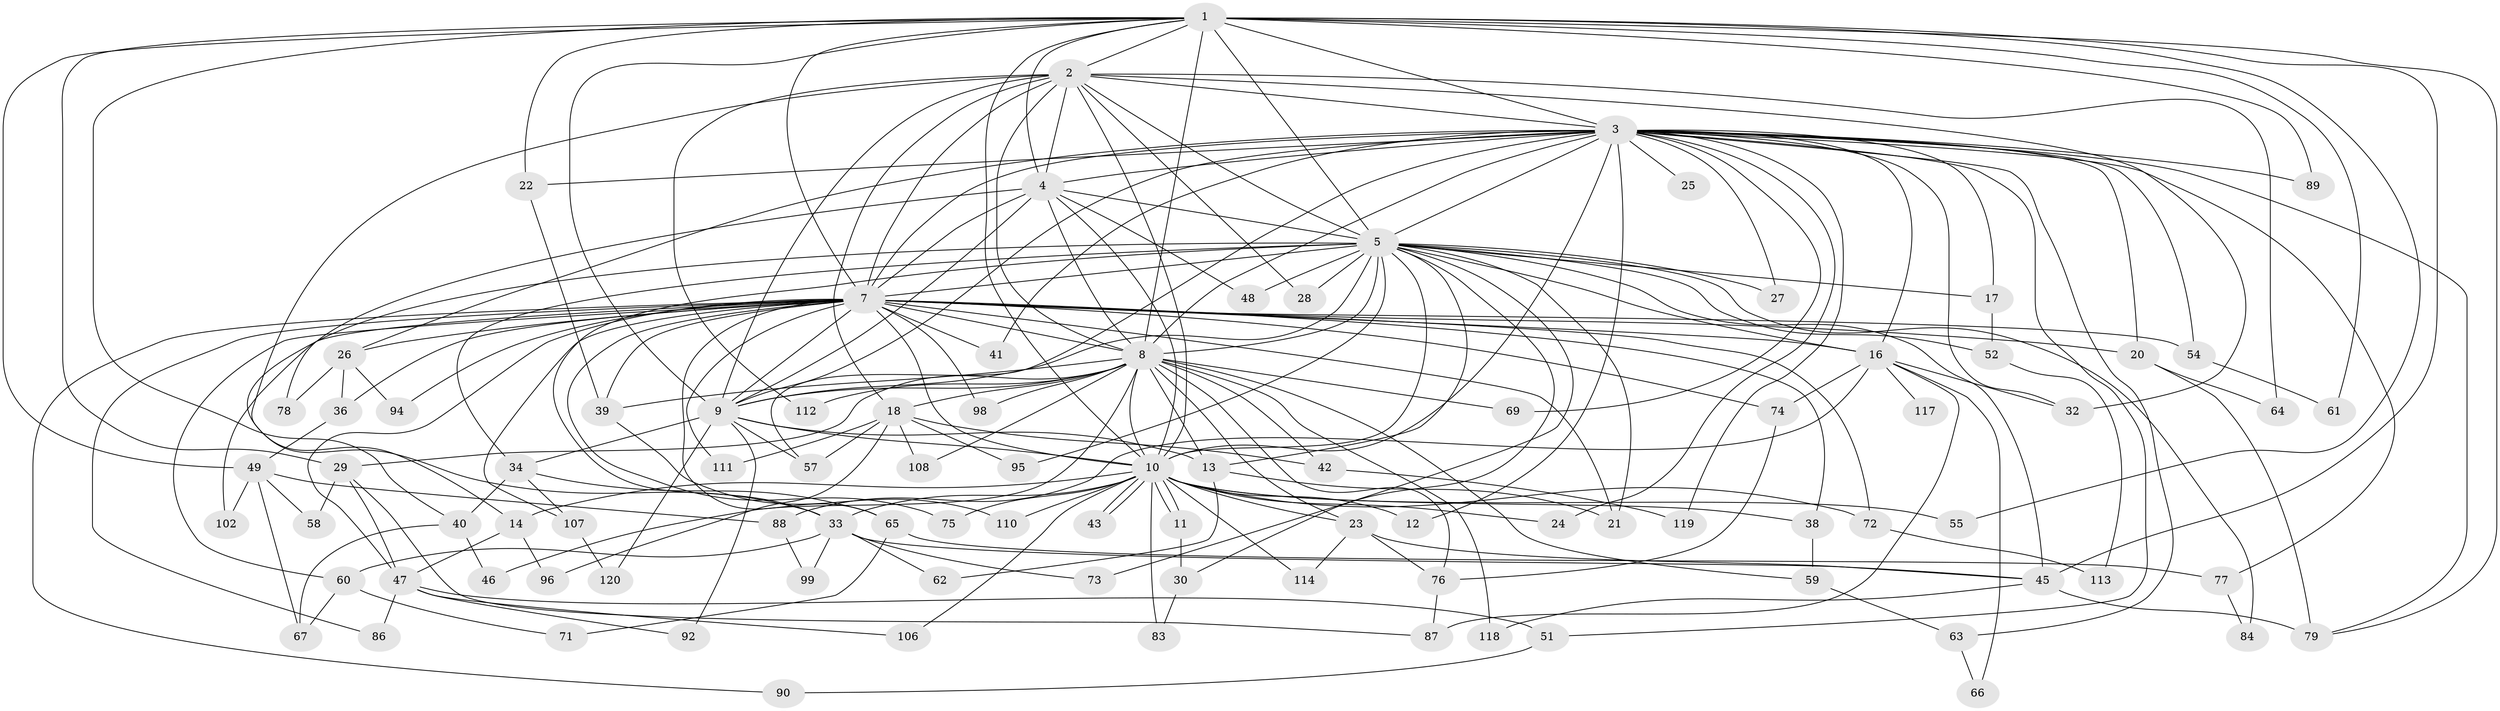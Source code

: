 // original degree distribution, {17: 0.025, 12: 0.008333333333333333, 29: 0.008333333333333333, 24: 0.008333333333333333, 33: 0.008333333333333333, 21: 0.008333333333333333, 15: 0.008333333333333333, 28: 0.008333333333333333, 3: 0.20833333333333334, 4: 0.11666666666666667, 5: 0.03333333333333333, 6: 0.03333333333333333, 8: 0.008333333333333333, 2: 0.5, 7: 0.016666666666666666}
// Generated by graph-tools (version 1.1) at 2025/41/03/06/25 10:41:34]
// undirected, 93 vertices, 217 edges
graph export_dot {
graph [start="1"]
  node [color=gray90,style=filled];
  1 [super="+19"];
  2 [super="+116"];
  3 [super="+6"];
  4 [super="+56"];
  5 [super="+101"];
  7 [super="+82"];
  8 [super="+15"];
  9 [super="+80"];
  10 [super="+97"];
  11;
  12 [super="+53"];
  13 [super="+35"];
  14;
  16 [super="+70"];
  17;
  18 [super="+104"];
  20 [super="+81"];
  21 [super="+100"];
  22;
  23 [super="+50"];
  24;
  25;
  26 [super="+31"];
  27;
  28;
  29 [super="+115"];
  30;
  32 [super="+91"];
  33 [super="+44"];
  34 [super="+37"];
  36;
  38;
  39 [super="+85"];
  40;
  41;
  42;
  43;
  45 [super="+68"];
  46;
  47 [super="+109"];
  48;
  49;
  51;
  52;
  54;
  55;
  57;
  58;
  59;
  60;
  61;
  62;
  63;
  64;
  65;
  66;
  67 [super="+105"];
  69;
  71;
  72;
  73;
  74 [super="+103"];
  75;
  76;
  77;
  78;
  79 [super="+93"];
  83;
  84;
  86;
  87;
  88;
  89;
  90;
  92;
  94;
  95;
  96;
  98;
  99;
  102;
  106;
  107;
  108;
  110;
  111;
  112;
  113;
  114;
  117;
  118;
  119;
  120;
  1 -- 2;
  1 -- 3 [weight=2];
  1 -- 4;
  1 -- 5 [weight=2];
  1 -- 7;
  1 -- 8;
  1 -- 9;
  1 -- 10;
  1 -- 22;
  1 -- 29;
  1 -- 40;
  1 -- 49;
  1 -- 61;
  1 -- 89;
  1 -- 55;
  1 -- 79;
  1 -- 45;
  2 -- 3 [weight=2];
  2 -- 4;
  2 -- 5;
  2 -- 7;
  2 -- 8 [weight=2];
  2 -- 9 [weight=2];
  2 -- 10;
  2 -- 18;
  2 -- 28;
  2 -- 64;
  2 -- 112;
  2 -- 33;
  2 -- 32;
  3 -- 4 [weight=2];
  3 -- 5 [weight=2];
  3 -- 7 [weight=2];
  3 -- 8 [weight=2];
  3 -- 9 [weight=2];
  3 -- 10 [weight=3];
  3 -- 16;
  3 -- 22;
  3 -- 25 [weight=2];
  3 -- 41;
  3 -- 57;
  3 -- 77;
  3 -- 89;
  3 -- 69;
  3 -- 12;
  3 -- 17;
  3 -- 20;
  3 -- 24;
  3 -- 26 [weight=2];
  3 -- 27;
  3 -- 32;
  3 -- 51;
  3 -- 54;
  3 -- 119;
  3 -- 63;
  3 -- 79;
  4 -- 5 [weight=2];
  4 -- 7;
  4 -- 8;
  4 -- 9;
  4 -- 10;
  4 -- 48;
  4 -- 78;
  5 -- 7;
  5 -- 8;
  5 -- 9;
  5 -- 10;
  5 -- 13;
  5 -- 14;
  5 -- 17;
  5 -- 21;
  5 -- 27;
  5 -- 28;
  5 -- 30;
  5 -- 33 [weight=2];
  5 -- 34 [weight=2];
  5 -- 45;
  5 -- 48;
  5 -- 52;
  5 -- 73;
  5 -- 84;
  5 -- 95;
  5 -- 16;
  7 -- 8 [weight=2];
  7 -- 9;
  7 -- 10 [weight=2];
  7 -- 16;
  7 -- 20;
  7 -- 26;
  7 -- 36;
  7 -- 38;
  7 -- 39;
  7 -- 41;
  7 -- 47;
  7 -- 54;
  7 -- 60;
  7 -- 65;
  7 -- 72;
  7 -- 74;
  7 -- 75;
  7 -- 86;
  7 -- 90;
  7 -- 94;
  7 -- 98;
  7 -- 102;
  7 -- 107;
  7 -- 111;
  7 -- 21;
  8 -- 9;
  8 -- 10;
  8 -- 13;
  8 -- 23;
  8 -- 29;
  8 -- 39;
  8 -- 42;
  8 -- 46;
  8 -- 76;
  8 -- 98;
  8 -- 108;
  8 -- 112;
  8 -- 118;
  8 -- 18;
  8 -- 69;
  8 -- 59;
  9 -- 10;
  9 -- 34;
  9 -- 57;
  9 -- 92;
  9 -- 120;
  9 -- 13;
  10 -- 11;
  10 -- 11;
  10 -- 12;
  10 -- 14;
  10 -- 23;
  10 -- 24;
  10 -- 33;
  10 -- 38;
  10 -- 43;
  10 -- 43;
  10 -- 55;
  10 -- 72;
  10 -- 75;
  10 -- 83;
  10 -- 106;
  10 -- 110;
  10 -- 114;
  11 -- 30;
  13 -- 21;
  13 -- 62;
  14 -- 47;
  14 -- 96;
  16 -- 32;
  16 -- 66;
  16 -- 117 [weight=2];
  16 -- 87;
  16 -- 88;
  16 -- 74;
  17 -- 52;
  18 -- 42;
  18 -- 95;
  18 -- 96;
  18 -- 108;
  18 -- 111;
  18 -- 57;
  20 -- 64;
  20 -- 79;
  22 -- 39;
  23 -- 76;
  23 -- 114;
  23 -- 45;
  26 -- 36;
  26 -- 78;
  26 -- 94;
  29 -- 58;
  29 -- 47;
  29 -- 87;
  30 -- 83;
  33 -- 45;
  33 -- 99;
  33 -- 73;
  33 -- 60;
  33 -- 62;
  34 -- 40;
  34 -- 65;
  34 -- 107;
  36 -- 49;
  38 -- 59;
  39 -- 110;
  40 -- 46;
  40 -- 67;
  42 -- 119;
  45 -- 118;
  45 -- 79;
  47 -- 51;
  47 -- 86;
  47 -- 92;
  47 -- 106;
  49 -- 58;
  49 -- 88;
  49 -- 102;
  49 -- 67;
  51 -- 90;
  52 -- 113;
  54 -- 61;
  59 -- 63;
  60 -- 67;
  60 -- 71;
  63 -- 66;
  65 -- 71;
  65 -- 77;
  72 -- 113;
  74 -- 76;
  76 -- 87;
  77 -- 84;
  88 -- 99;
  107 -- 120;
}
